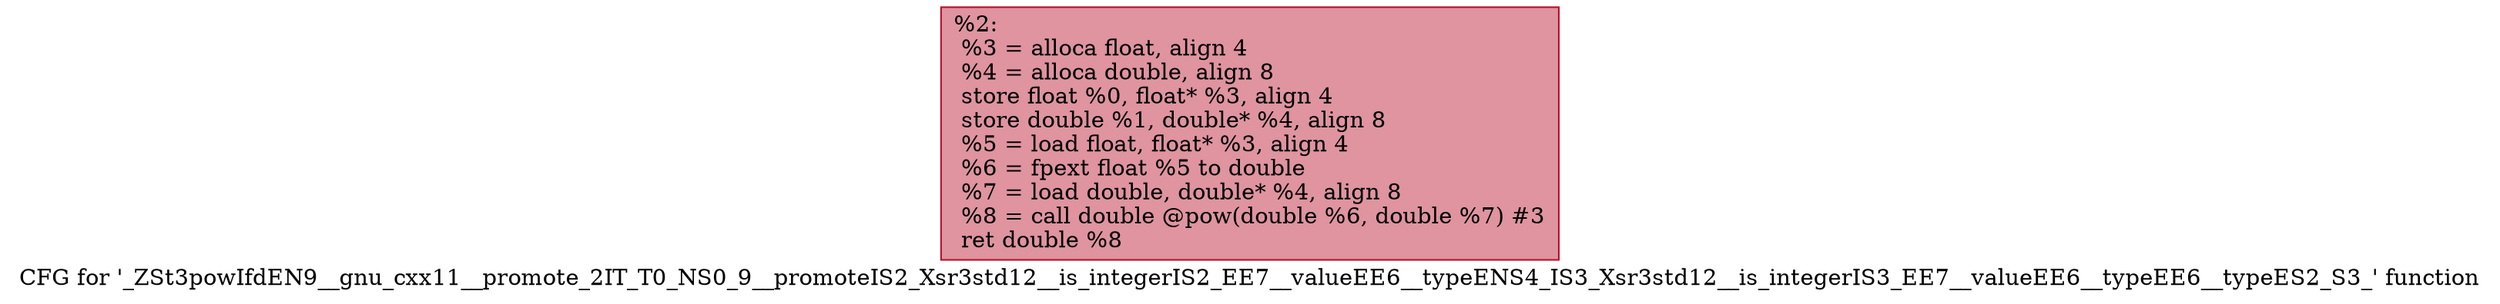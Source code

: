 digraph "CFG for '_ZSt3powIfdEN9__gnu_cxx11__promote_2IT_T0_NS0_9__promoteIS2_Xsr3std12__is_integerIS2_EE7__valueEE6__typeENS4_IS3_Xsr3std12__is_integerIS3_EE7__valueEE6__typeEE6__typeES2_S3_' function" {
	label="CFG for '_ZSt3powIfdEN9__gnu_cxx11__promote_2IT_T0_NS0_9__promoteIS2_Xsr3std12__is_integerIS2_EE7__valueEE6__typeENS4_IS3_Xsr3std12__is_integerIS3_EE7__valueEE6__typeEE6__typeES2_S3_' function";

	Node0x5614825e9980 [shape=record,color="#b70d28ff", style=filled, fillcolor="#b70d2870",label="{%2:\l  %3 = alloca float, align 4\l  %4 = alloca double, align 8\l  store float %0, float* %3, align 4\l  store double %1, double* %4, align 8\l  %5 = load float, float* %3, align 4\l  %6 = fpext float %5 to double\l  %7 = load double, double* %4, align 8\l  %8 = call double @pow(double %6, double %7) #3\l  ret double %8\l}"];
}
